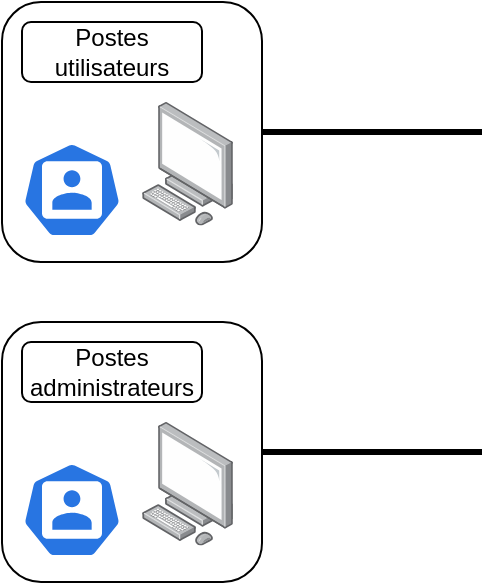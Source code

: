 <mxfile version="21.6.7" type="github">
  <diagram name="Page-1" id="MCT49AQhwEGtnlmwYJ10">
    <mxGraphModel dx="452" dy="759" grid="1" gridSize="10" guides="1" tooltips="1" connect="1" arrows="1" fold="1" page="1" pageScale="1" pageWidth="850" pageHeight="1100" math="0" shadow="0">
      <root>
        <mxCell id="0" />
        <mxCell id="1" parent="0" />
        <mxCell id="4GmKf-bt9O3A-WDNOiVA-9" value="" style="rounded=1;whiteSpace=wrap;html=1;" parent="1" vertex="1">
          <mxGeometry y="15" width="130" height="130" as="geometry" />
        </mxCell>
        <mxCell id="4GmKf-bt9O3A-WDNOiVA-1" value="" style="image;points=[];aspect=fixed;html=1;align=center;shadow=0;dashed=0;image=img/lib/allied_telesis/computer_and_terminals/Personal_Computer.svg;" parent="1" vertex="1">
          <mxGeometry x="70" y="65" width="45.6" height="61.8" as="geometry" />
        </mxCell>
        <mxCell id="4GmKf-bt9O3A-WDNOiVA-4" value="" style="sketch=0;html=1;dashed=0;whitespace=wrap;fillColor=#2875E2;strokeColor=#ffffff;points=[[0.005,0.63,0],[0.1,0.2,0],[0.9,0.2,0],[0.5,0,0],[0.995,0.63,0],[0.72,0.99,0],[0.5,1,0],[0.28,0.99,0]];verticalLabelPosition=bottom;align=center;verticalAlign=top;shape=mxgraph.kubernetes.icon;prIcon=user" parent="1" vertex="1">
          <mxGeometry x="10" y="85" width="50" height="48" as="geometry" />
        </mxCell>
        <mxCell id="4GmKf-bt9O3A-WDNOiVA-11" value="Postes utilisateurs" style="rounded=1;whiteSpace=wrap;html=1;" parent="1" vertex="1">
          <mxGeometry x="10" y="25" width="90" height="30" as="geometry" />
        </mxCell>
        <mxCell id="4GmKf-bt9O3A-WDNOiVA-13" value="" style="rounded=1;whiteSpace=wrap;html=1;" parent="1" vertex="1">
          <mxGeometry y="175" width="130" height="130" as="geometry" />
        </mxCell>
        <mxCell id="4GmKf-bt9O3A-WDNOiVA-14" value="" style="image;points=[];aspect=fixed;html=1;align=center;shadow=0;dashed=0;image=img/lib/allied_telesis/computer_and_terminals/Personal_Computer.svg;" parent="1" vertex="1">
          <mxGeometry x="70" y="225" width="45.6" height="61.8" as="geometry" />
        </mxCell>
        <mxCell id="4GmKf-bt9O3A-WDNOiVA-15" value="" style="sketch=0;html=1;dashed=0;whitespace=wrap;fillColor=#2875E2;strokeColor=#ffffff;points=[[0.005,0.63,0],[0.1,0.2,0],[0.9,0.2,0],[0.5,0,0],[0.995,0.63,0],[0.72,0.99,0],[0.5,1,0],[0.28,0.99,0]];verticalLabelPosition=bottom;align=center;verticalAlign=top;shape=mxgraph.kubernetes.icon;prIcon=user" parent="1" vertex="1">
          <mxGeometry x="10" y="245" width="50" height="48" as="geometry" />
        </mxCell>
        <mxCell id="4GmKf-bt9O3A-WDNOiVA-16" value="Postes administrateurs" style="rounded=1;whiteSpace=wrap;html=1;" parent="1" vertex="1">
          <mxGeometry x="10" y="185" width="90" height="30" as="geometry" />
        </mxCell>
        <mxCell id="4GmKf-bt9O3A-WDNOiVA-17" value="" style="endArrow=none;html=1;rounded=0;exitX=1;exitY=0.5;exitDx=0;exitDy=0;strokeWidth=3;" parent="1" source="4GmKf-bt9O3A-WDNOiVA-9" edge="1">
          <mxGeometry width="50" height="50" relative="1" as="geometry">
            <mxPoint x="190" y="305" as="sourcePoint" />
            <mxPoint x="240" y="80" as="targetPoint" />
          </mxGeometry>
        </mxCell>
        <mxCell id="4GmKf-bt9O3A-WDNOiVA-18" value="" style="endArrow=none;html=1;rounded=0;exitX=1;exitY=0.5;exitDx=0;exitDy=0;strokeWidth=3;jumpStyle=gap;" parent="1" source="4GmKf-bt9O3A-WDNOiVA-13" edge="1">
          <mxGeometry width="50" height="50" relative="1" as="geometry">
            <mxPoint x="150" y="245" as="sourcePoint" />
            <mxPoint x="240" y="240" as="targetPoint" />
          </mxGeometry>
        </mxCell>
      </root>
    </mxGraphModel>
  </diagram>
</mxfile>
